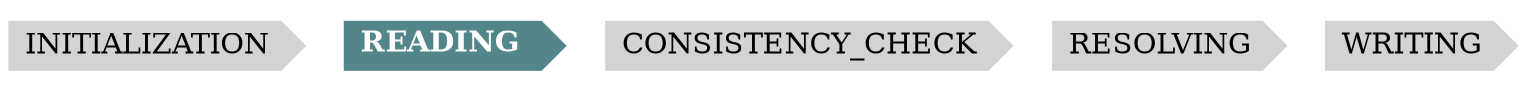 digraph {
//	graph [rankdir=LR]
	node [color=none fillcolor=lightgrey shape=cds style=filled]
	"init" [label="INITIALIZATION  " href="../research/sphinx/app_init/" target=_top]
	"read" [label=<<b>READING &#160;&#160;</b>> fillcolor=cadetblue4 fontcolor=white href="../research/sphinx/read/" target=_top]
	"consistency" [label="CONSISTENCY_CHECK  " href="../research/sphinx/consistency/" target=_top]
	"resolve" [label="RESOLVING  " href="../research/sphinx/resolve/" target=_top]
	"write" [label="WRITING  " href="../research/sphinx/write/" target=_top]
}